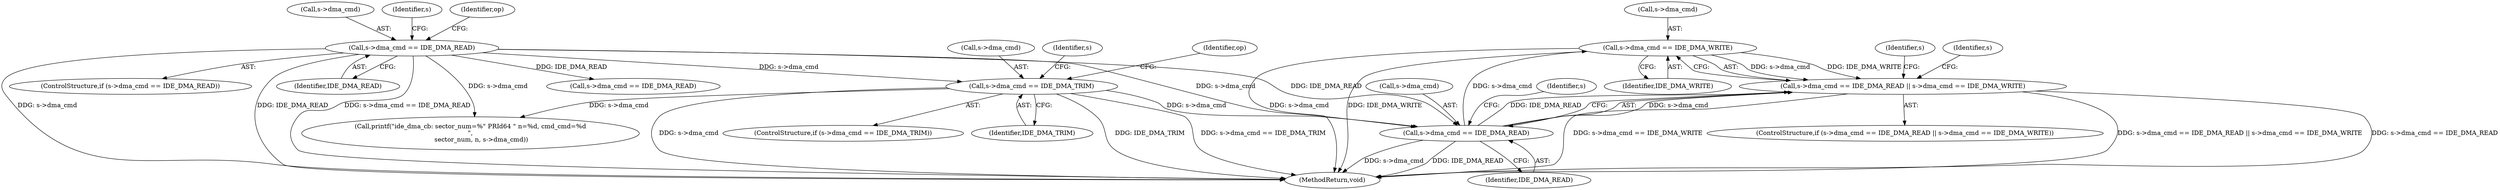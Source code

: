 digraph "0_qemu_3251bdcf1c67427d964517053c3d185b46e618e8_0@pointer" {
"1000382" [label="(Call,s->dma_cmd == IDE_DMA_WRITE)"];
"1000377" [label="(Call,s->dma_cmd == IDE_DMA_READ)"];
"1000135" [label="(Call,s->dma_cmd == IDE_DMA_READ)"];
"1000145" [label="(Call,s->dma_cmd == IDE_DMA_TRIM)"];
"1000376" [label="(Call,s->dma_cmd == IDE_DMA_READ || s->dma_cmd == IDE_DMA_WRITE)"];
"1000146" [label="(Call,s->dma_cmd)"];
"1000145" [label="(Call,s->dma_cmd == IDE_DMA_TRIM)"];
"1000386" [label="(Identifier,IDE_DMA_WRITE)"];
"1000376" [label="(Call,s->dma_cmd == IDE_DMA_READ || s->dma_cmd == IDE_DMA_WRITE)"];
"1000398" [label="(Identifier,s)"];
"1000400" [label="(MethodReturn,void)"];
"1000383" [label="(Call,s->dma_cmd)"];
"1000382" [label="(Call,s->dma_cmd == IDE_DMA_WRITE)"];
"1000284" [label="(Call,s->dma_cmd == IDE_DMA_READ)"];
"1000155" [label="(Identifier,s)"];
"1000144" [label="(ControlStructure,if (s->dma_cmd == IDE_DMA_TRIM))"];
"1000136" [label="(Call,s->dma_cmd)"];
"1000147" [label="(Identifier,s)"];
"1000381" [label="(Identifier,IDE_DMA_READ)"];
"1000134" [label="(ControlStructure,if (s->dma_cmd == IDE_DMA_READ))"];
"1000391" [label="(Identifier,s)"];
"1000378" [label="(Call,s->dma_cmd)"];
"1000135" [label="(Call,s->dma_cmd == IDE_DMA_READ)"];
"1000384" [label="(Identifier,s)"];
"1000375" [label="(ControlStructure,if (s->dma_cmd == IDE_DMA_READ || s->dma_cmd == IDE_DMA_WRITE))"];
"1000274" [label="(Call,printf(\"ide_dma_cb: sector_num=%\" PRId64 \" n=%d, cmd_cmd=%d\n\",\n           sector_num, n, s->dma_cmd))"];
"1000377" [label="(Call,s->dma_cmd == IDE_DMA_READ)"];
"1000149" [label="(Identifier,IDE_DMA_TRIM)"];
"1000151" [label="(Identifier,op)"];
"1000141" [label="(Identifier,op)"];
"1000139" [label="(Identifier,IDE_DMA_READ)"];
"1000382" -> "1000376"  [label="AST: "];
"1000382" -> "1000386"  [label="CFG: "];
"1000383" -> "1000382"  [label="AST: "];
"1000386" -> "1000382"  [label="AST: "];
"1000376" -> "1000382"  [label="CFG: "];
"1000382" -> "1000400"  [label="DDG: s->dma_cmd"];
"1000382" -> "1000400"  [label="DDG: IDE_DMA_WRITE"];
"1000382" -> "1000376"  [label="DDG: s->dma_cmd"];
"1000382" -> "1000376"  [label="DDG: IDE_DMA_WRITE"];
"1000377" -> "1000382"  [label="DDG: s->dma_cmd"];
"1000377" -> "1000376"  [label="AST: "];
"1000377" -> "1000381"  [label="CFG: "];
"1000378" -> "1000377"  [label="AST: "];
"1000381" -> "1000377"  [label="AST: "];
"1000384" -> "1000377"  [label="CFG: "];
"1000376" -> "1000377"  [label="CFG: "];
"1000377" -> "1000400"  [label="DDG: s->dma_cmd"];
"1000377" -> "1000400"  [label="DDG: IDE_DMA_READ"];
"1000377" -> "1000376"  [label="DDG: s->dma_cmd"];
"1000377" -> "1000376"  [label="DDG: IDE_DMA_READ"];
"1000135" -> "1000377"  [label="DDG: s->dma_cmd"];
"1000135" -> "1000377"  [label="DDG: IDE_DMA_READ"];
"1000145" -> "1000377"  [label="DDG: s->dma_cmd"];
"1000135" -> "1000134"  [label="AST: "];
"1000135" -> "1000139"  [label="CFG: "];
"1000136" -> "1000135"  [label="AST: "];
"1000139" -> "1000135"  [label="AST: "];
"1000141" -> "1000135"  [label="CFG: "];
"1000147" -> "1000135"  [label="CFG: "];
"1000135" -> "1000400"  [label="DDG: IDE_DMA_READ"];
"1000135" -> "1000400"  [label="DDG: s->dma_cmd == IDE_DMA_READ"];
"1000135" -> "1000400"  [label="DDG: s->dma_cmd"];
"1000135" -> "1000145"  [label="DDG: s->dma_cmd"];
"1000135" -> "1000274"  [label="DDG: s->dma_cmd"];
"1000135" -> "1000284"  [label="DDG: IDE_DMA_READ"];
"1000145" -> "1000144"  [label="AST: "];
"1000145" -> "1000149"  [label="CFG: "];
"1000146" -> "1000145"  [label="AST: "];
"1000149" -> "1000145"  [label="AST: "];
"1000151" -> "1000145"  [label="CFG: "];
"1000155" -> "1000145"  [label="CFG: "];
"1000145" -> "1000400"  [label="DDG: IDE_DMA_TRIM"];
"1000145" -> "1000400"  [label="DDG: s->dma_cmd == IDE_DMA_TRIM"];
"1000145" -> "1000400"  [label="DDG: s->dma_cmd"];
"1000145" -> "1000274"  [label="DDG: s->dma_cmd"];
"1000376" -> "1000375"  [label="AST: "];
"1000391" -> "1000376"  [label="CFG: "];
"1000398" -> "1000376"  [label="CFG: "];
"1000376" -> "1000400"  [label="DDG: s->dma_cmd == IDE_DMA_READ || s->dma_cmd == IDE_DMA_WRITE"];
"1000376" -> "1000400"  [label="DDG: s->dma_cmd == IDE_DMA_READ"];
"1000376" -> "1000400"  [label="DDG: s->dma_cmd == IDE_DMA_WRITE"];
}
